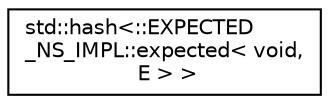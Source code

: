 digraph "Graphical Class Hierarchy"
{
  edge [fontname="Helvetica",fontsize="10",labelfontname="Helvetica",labelfontsize="10"];
  node [fontname="Helvetica",fontsize="10",shape=record];
  rankdir="LR";
  Node0 [label="std::hash\<::EXPECTED\l_NS_IMPL::expected\< void,\l E \> \>",height=0.2,width=0.4,color="black", fillcolor="white", style="filled",URL="$dd/d57/structstd_1_1hash_3_1_1_e_x_p_e_c_t_e_d___n_s___i_m_p_l_1_1expected_3_01void_00_01_e_01_4_01_4.html"];
}
